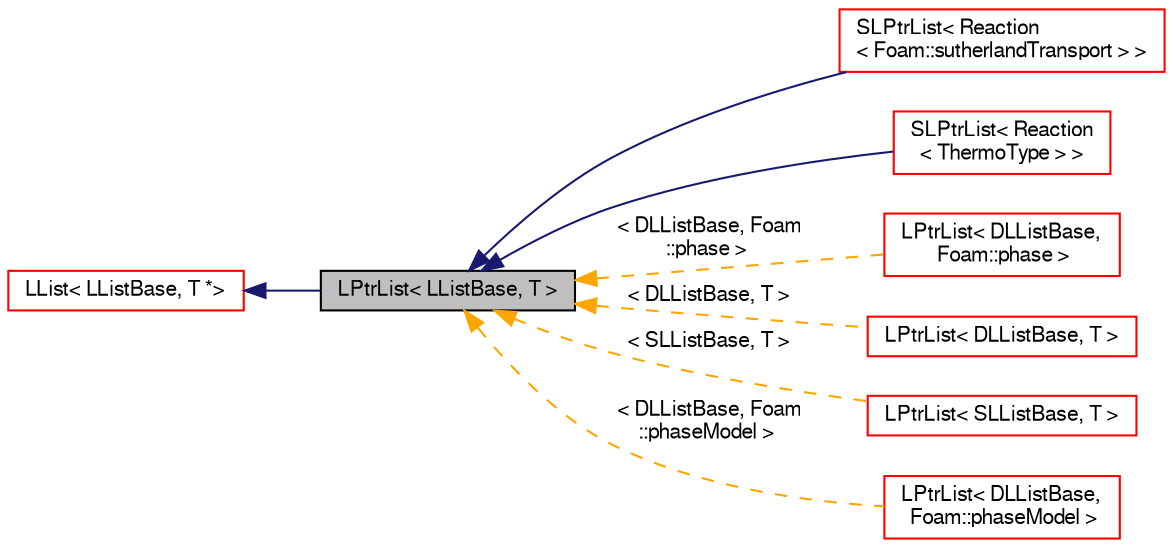 digraph "LPtrList&lt; LListBase, T &gt;"
{
  bgcolor="transparent";
  edge [fontname="FreeSans",fontsize="10",labelfontname="FreeSans",labelfontsize="10"];
  node [fontname="FreeSans",fontsize="10",shape=record];
  rankdir="LR";
  Node0 [label="LPtrList\< LListBase, T \>",height=0.2,width=0.4,color="black", fillcolor="grey75", style="filled", fontcolor="black"];
  Node1 -> Node0 [dir="back",color="midnightblue",fontsize="10",style="solid",fontname="FreeSans"];
  Node1 [label="LList\< LListBase, T *\>",height=0.2,width=0.4,color="red",URL="$a25762.html"];
  Node0 -> Node4 [dir="back",color="midnightblue",fontsize="10",style="solid",fontname="FreeSans"];
  Node4 [label="SLPtrList\< Reaction\l\< Foam::sutherlandTransport \> \>",height=0.2,width=0.4,color="red",URL="$a25870.html"];
  Node0 -> Node6 [dir="back",color="midnightblue",fontsize="10",style="solid",fontname="FreeSans"];
  Node6 [label="SLPtrList\< Reaction\l\< ThermoType \> \>",height=0.2,width=0.4,color="red",URL="$a25870.html"];
  Node0 -> Node8 [dir="back",color="orange",fontsize="10",style="dashed",label=" \< DLListBase, Foam\l::phase \>" ,fontname="FreeSans"];
  Node8 [label="LPtrList\< DLListBase,\l Foam::phase \>",height=0.2,width=0.4,color="red",URL="$a25778.html"];
  Node0 -> Node12 [dir="back",color="orange",fontsize="10",style="dashed",label=" \< DLListBase, T \>" ,fontname="FreeSans"];
  Node12 [label="LPtrList\< DLListBase, T \>",height=0.2,width=0.4,color="red",URL="$a25778.html"];
  Node0 -> Node19 [dir="back",color="orange",fontsize="10",style="dashed",label=" \< SLListBase, T \>" ,fontname="FreeSans"];
  Node19 [label="LPtrList\< SLListBase, T \>",height=0.2,width=0.4,color="red",URL="$a25778.html"];
  Node0 -> Node21 [dir="back",color="orange",fontsize="10",style="dashed",label=" \< DLListBase, Foam\l::phaseModel \>" ,fontname="FreeSans"];
  Node21 [label="LPtrList\< DLListBase,\l Foam::phaseModel \>",height=0.2,width=0.4,color="red",URL="$a25778.html"];
}
